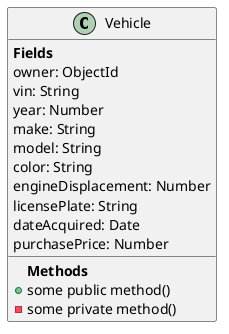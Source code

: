 @startuml
class Vehicle {
{field} <b>Fields</b>
owner: ObjectId
vin: String
year: Number
make: String
model: String
color: String
engineDisplacement: Number
licensePlate: String
dateAcquired: Date
purchasePrice: Number

{method}<b>Methods</b>
+some public method()
-some private method()
}


@enduml